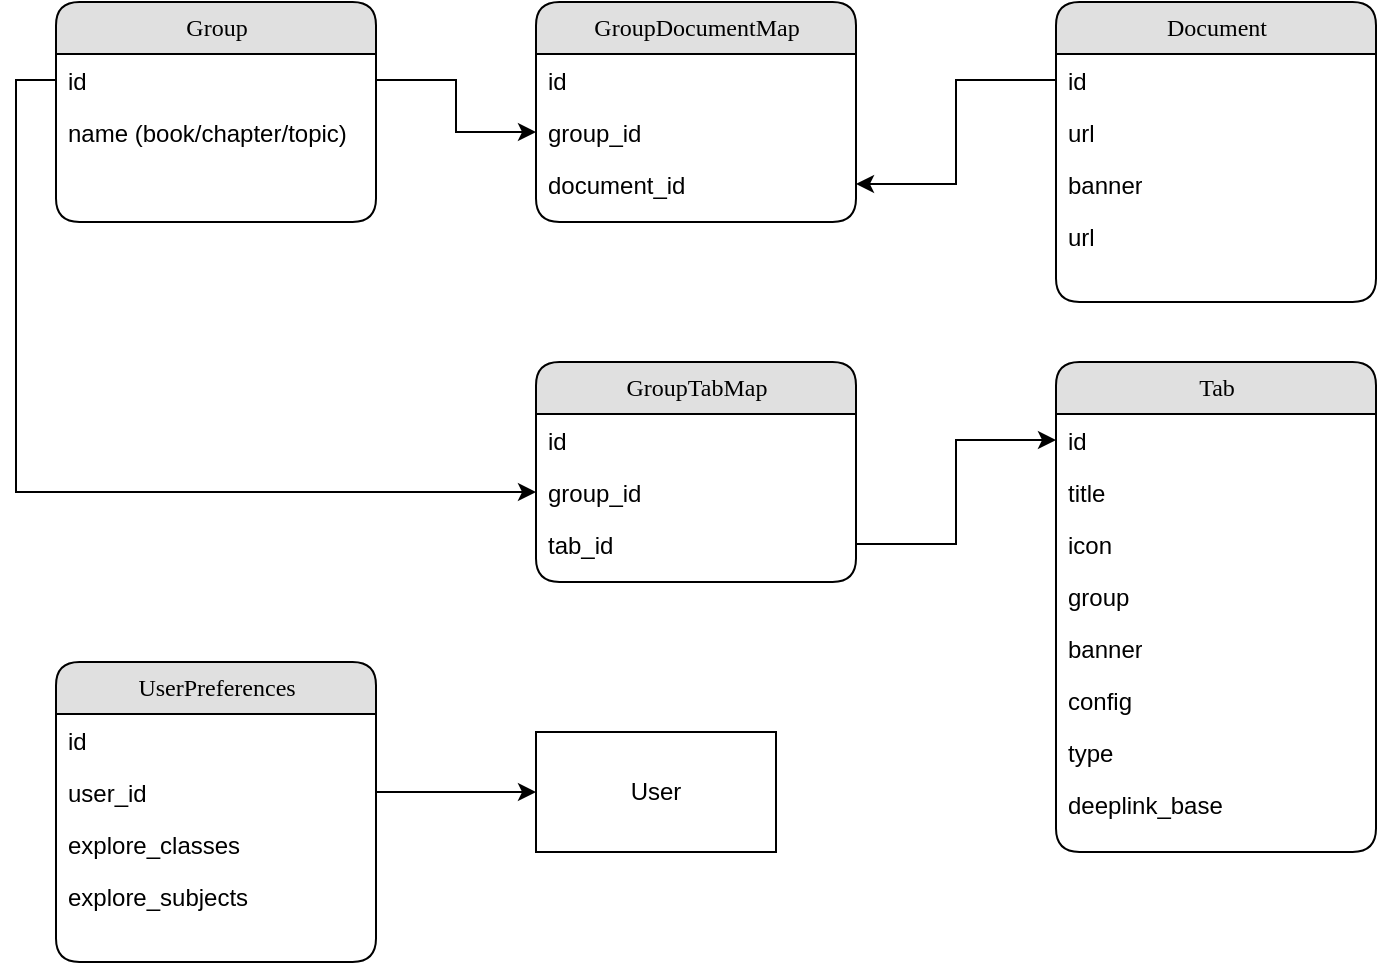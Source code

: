 <mxfile version="20.3.0" type="github">
  <diagram name="Page-1" id="b520641d-4fe3-3701-9064-5fc419738815">
    <mxGraphModel dx="1419" dy="847" grid="1" gridSize="10" guides="1" tooltips="1" connect="1" arrows="1" fold="1" page="1" pageScale="1" pageWidth="1100" pageHeight="850" background="none" math="0" shadow="0">
      <root>
        <mxCell id="0" />
        <mxCell id="1" parent="0" />
        <mxCell id="21ea969265ad0168-6" value="Document" style="swimlane;html=1;fontStyle=0;childLayout=stackLayout;horizontal=1;startSize=26;fillColor=#e0e0e0;horizontalStack=0;resizeParent=1;resizeLast=0;collapsible=1;marginBottom=0;swimlaneFillColor=#ffffff;align=center;rounded=1;shadow=0;comic=0;labelBackgroundColor=none;strokeWidth=1;fontFamily=Verdana;fontSize=12" parent="1" vertex="1">
          <mxGeometry x="660" y="80" width="160" height="150" as="geometry" />
        </mxCell>
        <mxCell id="21ea969265ad0168-7" value="id" style="text;html=1;strokeColor=none;fillColor=none;spacingLeft=4;spacingRight=4;whiteSpace=wrap;overflow=hidden;rotatable=0;points=[[0,0.5],[1,0.5]];portConstraint=eastwest;" parent="21ea969265ad0168-6" vertex="1">
          <mxGeometry y="26" width="160" height="26" as="geometry" />
        </mxCell>
        <mxCell id="21ea969265ad0168-8" value="url" style="text;html=1;strokeColor=none;fillColor=none;spacingLeft=4;spacingRight=4;whiteSpace=wrap;overflow=hidden;rotatable=0;points=[[0,0.5],[1,0.5]];portConstraint=eastwest;" parent="21ea969265ad0168-6" vertex="1">
          <mxGeometry y="52" width="160" height="26" as="geometry" />
        </mxCell>
        <mxCell id="21ea969265ad0168-9" value="banner" style="text;html=1;strokeColor=none;fillColor=none;spacingLeft=4;spacingRight=4;whiteSpace=wrap;overflow=hidden;rotatable=0;points=[[0,0.5],[1,0.5]];portConstraint=eastwest;" parent="21ea969265ad0168-6" vertex="1">
          <mxGeometry y="78" width="160" height="26" as="geometry" />
        </mxCell>
        <mxCell id="Evt1fPsu8LvBig0MXdG5-24" value="url" style="text;html=1;strokeColor=none;fillColor=none;spacingLeft=4;spacingRight=4;whiteSpace=wrap;overflow=hidden;rotatable=0;points=[[0,0.5],[1,0.5]];portConstraint=eastwest;" vertex="1" parent="21ea969265ad0168-6">
          <mxGeometry y="104" width="160" height="26" as="geometry" />
        </mxCell>
        <mxCell id="Evt1fPsu8LvBig0MXdG5-1" value="Group" style="swimlane;html=1;fontStyle=0;childLayout=stackLayout;horizontal=1;startSize=26;fillColor=#e0e0e0;horizontalStack=0;resizeParent=1;resizeLast=0;collapsible=1;marginBottom=0;swimlaneFillColor=#ffffff;align=center;rounded=1;shadow=0;comic=0;labelBackgroundColor=none;strokeWidth=1;fontFamily=Verdana;fontSize=12" vertex="1" parent="1">
          <mxGeometry x="160" y="80" width="160" height="110" as="geometry" />
        </mxCell>
        <mxCell id="Evt1fPsu8LvBig0MXdG5-2" value="id" style="text;html=1;strokeColor=none;fillColor=none;spacingLeft=4;spacingRight=4;whiteSpace=wrap;overflow=hidden;rotatable=0;points=[[0,0.5],[1,0.5]];portConstraint=eastwest;" vertex="1" parent="Evt1fPsu8LvBig0MXdG5-1">
          <mxGeometry y="26" width="160" height="26" as="geometry" />
        </mxCell>
        <mxCell id="Evt1fPsu8LvBig0MXdG5-3" value="name (book/chapter/topic)" style="text;html=1;strokeColor=none;fillColor=none;spacingLeft=4;spacingRight=4;whiteSpace=wrap;overflow=hidden;rotatable=0;points=[[0,0.5],[1,0.5]];portConstraint=eastwest;" vertex="1" parent="Evt1fPsu8LvBig0MXdG5-1">
          <mxGeometry y="52" width="160" height="26" as="geometry" />
        </mxCell>
        <mxCell id="Evt1fPsu8LvBig0MXdG5-5" value="GroupDocumentMap" style="swimlane;html=1;fontStyle=0;childLayout=stackLayout;horizontal=1;startSize=26;fillColor=#e0e0e0;horizontalStack=0;resizeParent=1;resizeLast=0;collapsible=1;marginBottom=0;swimlaneFillColor=#ffffff;align=center;rounded=1;shadow=0;comic=0;labelBackgroundColor=none;strokeWidth=1;fontFamily=Verdana;fontSize=12" vertex="1" parent="1">
          <mxGeometry x="400" y="80" width="160" height="110" as="geometry" />
        </mxCell>
        <mxCell id="Evt1fPsu8LvBig0MXdG5-6" value="id" style="text;html=1;strokeColor=none;fillColor=none;spacingLeft=4;spacingRight=4;whiteSpace=wrap;overflow=hidden;rotatable=0;points=[[0,0.5],[1,0.5]];portConstraint=eastwest;" vertex="1" parent="Evt1fPsu8LvBig0MXdG5-5">
          <mxGeometry y="26" width="160" height="26" as="geometry" />
        </mxCell>
        <mxCell id="Evt1fPsu8LvBig0MXdG5-7" value="group_id" style="text;html=1;strokeColor=none;fillColor=none;spacingLeft=4;spacingRight=4;whiteSpace=wrap;overflow=hidden;rotatable=0;points=[[0,0.5],[1,0.5]];portConstraint=eastwest;" vertex="1" parent="Evt1fPsu8LvBig0MXdG5-5">
          <mxGeometry y="52" width="160" height="26" as="geometry" />
        </mxCell>
        <mxCell id="Evt1fPsu8LvBig0MXdG5-8" value="document_id" style="text;html=1;strokeColor=none;fillColor=none;spacingLeft=4;spacingRight=4;whiteSpace=wrap;overflow=hidden;rotatable=0;points=[[0,0.5],[1,0.5]];portConstraint=eastwest;" vertex="1" parent="Evt1fPsu8LvBig0MXdG5-5">
          <mxGeometry y="78" width="160" height="26" as="geometry" />
        </mxCell>
        <mxCell id="Evt1fPsu8LvBig0MXdG5-9" value="Tab" style="swimlane;html=1;fontStyle=0;childLayout=stackLayout;horizontal=1;startSize=26;fillColor=#e0e0e0;horizontalStack=0;resizeParent=1;resizeLast=0;collapsible=1;marginBottom=0;swimlaneFillColor=#ffffff;align=center;rounded=1;shadow=0;comic=0;labelBackgroundColor=none;strokeWidth=1;fontFamily=Verdana;fontSize=12" vertex="1" parent="1">
          <mxGeometry x="660" y="260" width="160" height="245" as="geometry" />
        </mxCell>
        <mxCell id="Evt1fPsu8LvBig0MXdG5-10" value="id" style="text;html=1;strokeColor=none;fillColor=none;spacingLeft=4;spacingRight=4;whiteSpace=wrap;overflow=hidden;rotatable=0;points=[[0,0.5],[1,0.5]];portConstraint=eastwest;" vertex="1" parent="Evt1fPsu8LvBig0MXdG5-9">
          <mxGeometry y="26" width="160" height="26" as="geometry" />
        </mxCell>
        <mxCell id="Evt1fPsu8LvBig0MXdG5-11" value="title" style="text;html=1;strokeColor=none;fillColor=none;spacingLeft=4;spacingRight=4;whiteSpace=wrap;overflow=hidden;rotatable=0;points=[[0,0.5],[1,0.5]];portConstraint=eastwest;" vertex="1" parent="Evt1fPsu8LvBig0MXdG5-9">
          <mxGeometry y="52" width="160" height="26" as="geometry" />
        </mxCell>
        <mxCell id="Evt1fPsu8LvBig0MXdG5-12" value="icon" style="text;html=1;strokeColor=none;fillColor=none;spacingLeft=4;spacingRight=4;whiteSpace=wrap;overflow=hidden;rotatable=0;points=[[0,0.5],[1,0.5]];portConstraint=eastwest;" vertex="1" parent="Evt1fPsu8LvBig0MXdG5-9">
          <mxGeometry y="78" width="160" height="26" as="geometry" />
        </mxCell>
        <mxCell id="Evt1fPsu8LvBig0MXdG5-36" value="group" style="text;html=1;strokeColor=none;fillColor=none;spacingLeft=4;spacingRight=4;whiteSpace=wrap;overflow=hidden;rotatable=0;points=[[0,0.5],[1,0.5]];portConstraint=eastwest;" vertex="1" parent="Evt1fPsu8LvBig0MXdG5-9">
          <mxGeometry y="104" width="160" height="26" as="geometry" />
        </mxCell>
        <mxCell id="Evt1fPsu8LvBig0MXdG5-35" value="banner" style="text;html=1;strokeColor=none;fillColor=none;spacingLeft=4;spacingRight=4;whiteSpace=wrap;overflow=hidden;rotatable=0;points=[[0,0.5],[1,0.5]];portConstraint=eastwest;" vertex="1" parent="Evt1fPsu8LvBig0MXdG5-9">
          <mxGeometry y="130" width="160" height="26" as="geometry" />
        </mxCell>
        <mxCell id="Evt1fPsu8LvBig0MXdG5-34" value="config" style="text;html=1;strokeColor=none;fillColor=none;spacingLeft=4;spacingRight=4;whiteSpace=wrap;overflow=hidden;rotatable=0;points=[[0,0.5],[1,0.5]];portConstraint=eastwest;" vertex="1" parent="Evt1fPsu8LvBig0MXdG5-9">
          <mxGeometry y="156" width="160" height="26" as="geometry" />
        </mxCell>
        <mxCell id="Evt1fPsu8LvBig0MXdG5-33" value="type" style="text;html=1;strokeColor=none;fillColor=none;spacingLeft=4;spacingRight=4;whiteSpace=wrap;overflow=hidden;rotatable=0;points=[[0,0.5],[1,0.5]];portConstraint=eastwest;" vertex="1" parent="Evt1fPsu8LvBig0MXdG5-9">
          <mxGeometry y="182" width="160" height="26" as="geometry" />
        </mxCell>
        <mxCell id="Evt1fPsu8LvBig0MXdG5-32" value="deeplink_base" style="text;html=1;strokeColor=none;fillColor=none;spacingLeft=4;spacingRight=4;whiteSpace=wrap;overflow=hidden;rotatable=0;points=[[0,0.5],[1,0.5]];portConstraint=eastwest;" vertex="1" parent="Evt1fPsu8LvBig0MXdG5-9">
          <mxGeometry y="208" width="160" height="26" as="geometry" />
        </mxCell>
        <mxCell id="Evt1fPsu8LvBig0MXdG5-13" value="UserPreferences" style="swimlane;html=1;fontStyle=0;childLayout=stackLayout;horizontal=1;startSize=26;fillColor=#e0e0e0;horizontalStack=0;resizeParent=1;resizeLast=0;collapsible=1;marginBottom=0;swimlaneFillColor=#ffffff;align=center;rounded=1;shadow=0;comic=0;labelBackgroundColor=none;strokeWidth=1;fontFamily=Verdana;fontSize=12" vertex="1" parent="1">
          <mxGeometry x="160" y="410" width="160" height="150" as="geometry" />
        </mxCell>
        <mxCell id="Evt1fPsu8LvBig0MXdG5-14" value="id&lt;br&gt;" style="text;html=1;strokeColor=none;fillColor=none;spacingLeft=4;spacingRight=4;whiteSpace=wrap;overflow=hidden;rotatable=0;points=[[0,0.5],[1,0.5]];portConstraint=eastwest;" vertex="1" parent="Evt1fPsu8LvBig0MXdG5-13">
          <mxGeometry y="26" width="160" height="26" as="geometry" />
        </mxCell>
        <mxCell id="Evt1fPsu8LvBig0MXdG5-15" value="user_id" style="text;html=1;strokeColor=none;fillColor=none;spacingLeft=4;spacingRight=4;whiteSpace=wrap;overflow=hidden;rotatable=0;points=[[0,0.5],[1,0.5]];portConstraint=eastwest;" vertex="1" parent="Evt1fPsu8LvBig0MXdG5-13">
          <mxGeometry y="52" width="160" height="26" as="geometry" />
        </mxCell>
        <mxCell id="Evt1fPsu8LvBig0MXdG5-16" value="explore_classes" style="text;html=1;strokeColor=none;fillColor=none;spacingLeft=4;spacingRight=4;whiteSpace=wrap;overflow=hidden;rotatable=0;points=[[0,0.5],[1,0.5]];portConstraint=eastwest;" vertex="1" parent="Evt1fPsu8LvBig0MXdG5-13">
          <mxGeometry y="78" width="160" height="26" as="geometry" />
        </mxCell>
        <mxCell id="Evt1fPsu8LvBig0MXdG5-28" value="explore_subjects" style="text;html=1;strokeColor=none;fillColor=none;spacingLeft=4;spacingRight=4;whiteSpace=wrap;overflow=hidden;rotatable=0;points=[[0,0.5],[1,0.5]];portConstraint=eastwest;" vertex="1" parent="Evt1fPsu8LvBig0MXdG5-13">
          <mxGeometry y="104" width="160" height="26" as="geometry" />
        </mxCell>
        <mxCell id="Evt1fPsu8LvBig0MXdG5-17" value="GroupTabMap" style="swimlane;html=1;fontStyle=0;childLayout=stackLayout;horizontal=1;startSize=26;fillColor=#e0e0e0;horizontalStack=0;resizeParent=1;resizeLast=0;collapsible=1;marginBottom=0;swimlaneFillColor=#ffffff;align=center;rounded=1;shadow=0;comic=0;labelBackgroundColor=none;strokeWidth=1;fontFamily=Verdana;fontSize=12" vertex="1" parent="1">
          <mxGeometry x="400" y="260" width="160" height="110" as="geometry" />
        </mxCell>
        <mxCell id="Evt1fPsu8LvBig0MXdG5-18" value="id" style="text;html=1;strokeColor=none;fillColor=none;spacingLeft=4;spacingRight=4;whiteSpace=wrap;overflow=hidden;rotatable=0;points=[[0,0.5],[1,0.5]];portConstraint=eastwest;" vertex="1" parent="Evt1fPsu8LvBig0MXdG5-17">
          <mxGeometry y="26" width="160" height="26" as="geometry" />
        </mxCell>
        <mxCell id="Evt1fPsu8LvBig0MXdG5-19" value="group_id" style="text;html=1;strokeColor=none;fillColor=none;spacingLeft=4;spacingRight=4;whiteSpace=wrap;overflow=hidden;rotatable=0;points=[[0,0.5],[1,0.5]];portConstraint=eastwest;" vertex="1" parent="Evt1fPsu8LvBig0MXdG5-17">
          <mxGeometry y="52" width="160" height="26" as="geometry" />
        </mxCell>
        <mxCell id="Evt1fPsu8LvBig0MXdG5-20" value="tab_id" style="text;html=1;strokeColor=none;fillColor=none;spacingLeft=4;spacingRight=4;whiteSpace=wrap;overflow=hidden;rotatable=0;points=[[0,0.5],[1,0.5]];portConstraint=eastwest;" vertex="1" parent="Evt1fPsu8LvBig0MXdG5-17">
          <mxGeometry y="78" width="160" height="26" as="geometry" />
        </mxCell>
        <mxCell id="Evt1fPsu8LvBig0MXdG5-22" style="edgeStyle=orthogonalEdgeStyle;rounded=0;orthogonalLoop=1;jettySize=auto;html=1;entryX=0;entryY=0.5;entryDx=0;entryDy=0;" edge="1" parent="1" source="Evt1fPsu8LvBig0MXdG5-2" target="Evt1fPsu8LvBig0MXdG5-7">
          <mxGeometry relative="1" as="geometry" />
        </mxCell>
        <mxCell id="Evt1fPsu8LvBig0MXdG5-25" style="edgeStyle=orthogonalEdgeStyle;rounded=0;orthogonalLoop=1;jettySize=auto;html=1;exitX=0;exitY=0.5;exitDx=0;exitDy=0;" edge="1" parent="1" source="21ea969265ad0168-7" target="Evt1fPsu8LvBig0MXdG5-8">
          <mxGeometry relative="1" as="geometry" />
        </mxCell>
        <mxCell id="Evt1fPsu8LvBig0MXdG5-26" style="edgeStyle=orthogonalEdgeStyle;rounded=0;orthogonalLoop=1;jettySize=auto;html=1;exitX=0;exitY=0.5;exitDx=0;exitDy=0;entryX=0;entryY=0.5;entryDx=0;entryDy=0;" edge="1" parent="1" source="Evt1fPsu8LvBig0MXdG5-2" target="Evt1fPsu8LvBig0MXdG5-19">
          <mxGeometry relative="1" as="geometry" />
        </mxCell>
        <mxCell id="Evt1fPsu8LvBig0MXdG5-30" style="edgeStyle=orthogonalEdgeStyle;rounded=0;orthogonalLoop=1;jettySize=auto;html=1;exitX=1;exitY=0.5;exitDx=0;exitDy=0;" edge="1" parent="1" source="Evt1fPsu8LvBig0MXdG5-15" target="Evt1fPsu8LvBig0MXdG5-31">
          <mxGeometry relative="1" as="geometry">
            <mxPoint x="480" y="475.105" as="targetPoint" />
          </mxGeometry>
        </mxCell>
        <mxCell id="Evt1fPsu8LvBig0MXdG5-31" value="User" style="rounded=0;whiteSpace=wrap;html=1;" vertex="1" parent="1">
          <mxGeometry x="400" y="445" width="120" height="60" as="geometry" />
        </mxCell>
        <mxCell id="Evt1fPsu8LvBig0MXdG5-39" style="edgeStyle=orthogonalEdgeStyle;rounded=0;orthogonalLoop=1;jettySize=auto;html=1;exitX=1;exitY=0.5;exitDx=0;exitDy=0;" edge="1" parent="1" source="Evt1fPsu8LvBig0MXdG5-20" target="Evt1fPsu8LvBig0MXdG5-10">
          <mxGeometry relative="1" as="geometry" />
        </mxCell>
      </root>
    </mxGraphModel>
  </diagram>
</mxfile>
